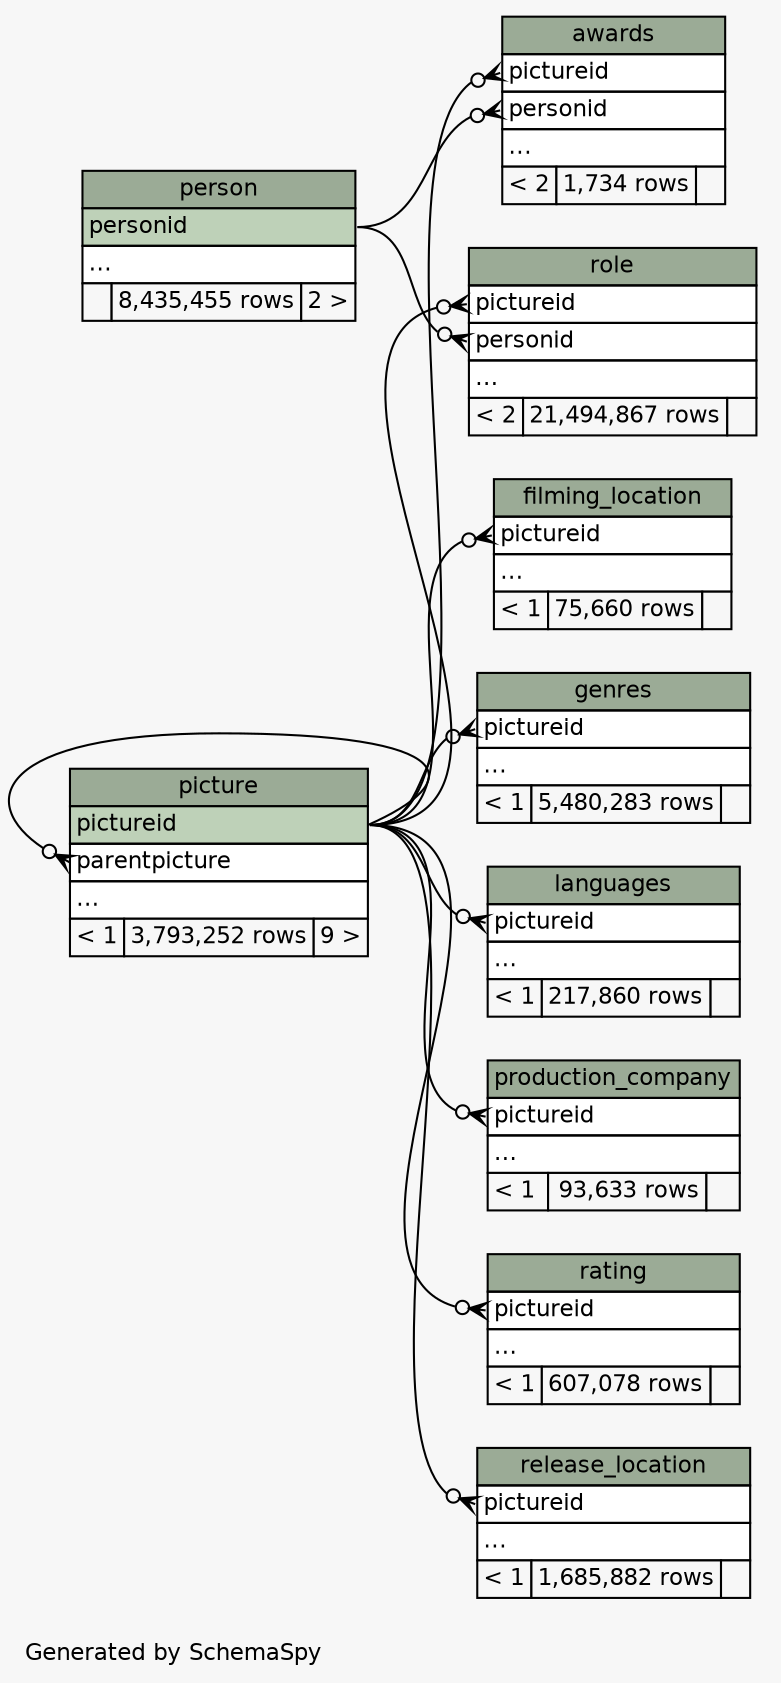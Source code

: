 // dot 2.38.0 on Linux 4.13.0-32-generic
// SchemaSpy rev 590
digraph "compactRelationshipsDiagram" {
  graph [
    rankdir="RL"
    bgcolor="#f7f7f7"
    label="\nGenerated by SchemaSpy"
    labeljust="l"
    nodesep="0.18"
    ranksep="0.46"
    fontname="Helvetica"
    fontsize="11"
  ];
  node [
    fontname="Helvetica"
    fontsize="11"
    shape="plaintext"
  ];
  edge [
    arrowsize="0.8"
  ];
  "awards" [
    label=<
    <TABLE BORDER="0" CELLBORDER="1" CELLSPACING="0" BGCOLOR="#ffffff">
      <TR><TD COLSPAN="3" BGCOLOR="#9bab96" ALIGN="CENTER">awards</TD></TR>
      <TR><TD PORT="pictureid" COLSPAN="3" ALIGN="LEFT">pictureid</TD></TR>
      <TR><TD PORT="personid" COLSPAN="3" ALIGN="LEFT">personid</TD></TR>
      <TR><TD PORT="elipses" COLSPAN="3" ALIGN="LEFT">...</TD></TR>
      <TR><TD ALIGN="LEFT" BGCOLOR="#f7f7f7">&lt; 2</TD><TD ALIGN="RIGHT" BGCOLOR="#f7f7f7">1,734 rows</TD><TD ALIGN="RIGHT" BGCOLOR="#f7f7f7">  </TD></TR>
    </TABLE>>
    URL="tables/awards.html"
    tooltip="awards"
  ];
  "filming_location" [
    label=<
    <TABLE BORDER="0" CELLBORDER="1" CELLSPACING="0" BGCOLOR="#ffffff">
      <TR><TD COLSPAN="3" BGCOLOR="#9bab96" ALIGN="CENTER">filming_location</TD></TR>
      <TR><TD PORT="pictureid" COLSPAN="3" ALIGN="LEFT">pictureid</TD></TR>
      <TR><TD PORT="elipses" COLSPAN="3" ALIGN="LEFT">...</TD></TR>
      <TR><TD ALIGN="LEFT" BGCOLOR="#f7f7f7">&lt; 1</TD><TD ALIGN="RIGHT" BGCOLOR="#f7f7f7">75,660 rows</TD><TD ALIGN="RIGHT" BGCOLOR="#f7f7f7">  </TD></TR>
    </TABLE>>
    URL="tables/filming_location.html"
    tooltip="filming_location"
  ];
  "genres" [
    label=<
    <TABLE BORDER="0" CELLBORDER="1" CELLSPACING="0" BGCOLOR="#ffffff">
      <TR><TD COLSPAN="3" BGCOLOR="#9bab96" ALIGN="CENTER">genres</TD></TR>
      <TR><TD PORT="pictureid" COLSPAN="3" ALIGN="LEFT">pictureid</TD></TR>
      <TR><TD PORT="elipses" COLSPAN="3" ALIGN="LEFT">...</TD></TR>
      <TR><TD ALIGN="LEFT" BGCOLOR="#f7f7f7">&lt; 1</TD><TD ALIGN="RIGHT" BGCOLOR="#f7f7f7">5,480,283 rows</TD><TD ALIGN="RIGHT" BGCOLOR="#f7f7f7">  </TD></TR>
    </TABLE>>
    URL="tables/genres.html"
    tooltip="genres"
  ];
  "languages" [
    label=<
    <TABLE BORDER="0" CELLBORDER="1" CELLSPACING="0" BGCOLOR="#ffffff">
      <TR><TD COLSPAN="3" BGCOLOR="#9bab96" ALIGN="CENTER">languages</TD></TR>
      <TR><TD PORT="pictureid" COLSPAN="3" ALIGN="LEFT">pictureid</TD></TR>
      <TR><TD PORT="elipses" COLSPAN="3" ALIGN="LEFT">...</TD></TR>
      <TR><TD ALIGN="LEFT" BGCOLOR="#f7f7f7">&lt; 1</TD><TD ALIGN="RIGHT" BGCOLOR="#f7f7f7">217,860 rows</TD><TD ALIGN="RIGHT" BGCOLOR="#f7f7f7">  </TD></TR>
    </TABLE>>
    URL="tables/languages.html"
    tooltip="languages"
  ];
  "person" [
    label=<
    <TABLE BORDER="0" CELLBORDER="1" CELLSPACING="0" BGCOLOR="#ffffff">
      <TR><TD COLSPAN="3" BGCOLOR="#9bab96" ALIGN="CENTER">person</TD></TR>
      <TR><TD PORT="personid" COLSPAN="3" BGCOLOR="#bed1b8" ALIGN="LEFT">personid</TD></TR>
      <TR><TD PORT="elipses" COLSPAN="3" ALIGN="LEFT">...</TD></TR>
      <TR><TD ALIGN="LEFT" BGCOLOR="#f7f7f7">  </TD><TD ALIGN="RIGHT" BGCOLOR="#f7f7f7">8,435,455 rows</TD><TD ALIGN="RIGHT" BGCOLOR="#f7f7f7">2 &gt;</TD></TR>
    </TABLE>>
    URL="tables/person.html"
    tooltip="person"
  ];
  "picture" [
    label=<
    <TABLE BORDER="0" CELLBORDER="1" CELLSPACING="0" BGCOLOR="#ffffff">
      <TR><TD COLSPAN="3" BGCOLOR="#9bab96" ALIGN="CENTER">picture</TD></TR>
      <TR><TD PORT="pictureid" COLSPAN="3" BGCOLOR="#bed1b8" ALIGN="LEFT">pictureid</TD></TR>
      <TR><TD PORT="parentpicture" COLSPAN="3" ALIGN="LEFT">parentpicture</TD></TR>
      <TR><TD PORT="elipses" COLSPAN="3" ALIGN="LEFT">...</TD></TR>
      <TR><TD ALIGN="LEFT" BGCOLOR="#f7f7f7">&lt; 1</TD><TD ALIGN="RIGHT" BGCOLOR="#f7f7f7">3,793,252 rows</TD><TD ALIGN="RIGHT" BGCOLOR="#f7f7f7">9 &gt;</TD></TR>
    </TABLE>>
    URL="tables/picture.html"
    tooltip="picture"
  ];
  "production_company" [
    label=<
    <TABLE BORDER="0" CELLBORDER="1" CELLSPACING="0" BGCOLOR="#ffffff">
      <TR><TD COLSPAN="3" BGCOLOR="#9bab96" ALIGN="CENTER">production_company</TD></TR>
      <TR><TD PORT="pictureid" COLSPAN="3" ALIGN="LEFT">pictureid</TD></TR>
      <TR><TD PORT="elipses" COLSPAN="3" ALIGN="LEFT">...</TD></TR>
      <TR><TD ALIGN="LEFT" BGCOLOR="#f7f7f7">&lt; 1</TD><TD ALIGN="RIGHT" BGCOLOR="#f7f7f7">93,633 rows</TD><TD ALIGN="RIGHT" BGCOLOR="#f7f7f7">  </TD></TR>
    </TABLE>>
    URL="tables/production_company.html"
    tooltip="production_company"
  ];
  "rating" [
    label=<
    <TABLE BORDER="0" CELLBORDER="1" CELLSPACING="0" BGCOLOR="#ffffff">
      <TR><TD COLSPAN="3" BGCOLOR="#9bab96" ALIGN="CENTER">rating</TD></TR>
      <TR><TD PORT="pictureid" COLSPAN="3" ALIGN="LEFT">pictureid</TD></TR>
      <TR><TD PORT="elipses" COLSPAN="3" ALIGN="LEFT">...</TD></TR>
      <TR><TD ALIGN="LEFT" BGCOLOR="#f7f7f7">&lt; 1</TD><TD ALIGN="RIGHT" BGCOLOR="#f7f7f7">607,078 rows</TD><TD ALIGN="RIGHT" BGCOLOR="#f7f7f7">  </TD></TR>
    </TABLE>>
    URL="tables/rating.html"
    tooltip="rating"
  ];
  "release_location" [
    label=<
    <TABLE BORDER="0" CELLBORDER="1" CELLSPACING="0" BGCOLOR="#ffffff">
      <TR><TD COLSPAN="3" BGCOLOR="#9bab96" ALIGN="CENTER">release_location</TD></TR>
      <TR><TD PORT="pictureid" COLSPAN="3" ALIGN="LEFT">pictureid</TD></TR>
      <TR><TD PORT="elipses" COLSPAN="3" ALIGN="LEFT">...</TD></TR>
      <TR><TD ALIGN="LEFT" BGCOLOR="#f7f7f7">&lt; 1</TD><TD ALIGN="RIGHT" BGCOLOR="#f7f7f7">1,685,882 rows</TD><TD ALIGN="RIGHT" BGCOLOR="#f7f7f7">  </TD></TR>
    </TABLE>>
    URL="tables/release_location.html"
    tooltip="release_location"
  ];
  "role" [
    label=<
    <TABLE BORDER="0" CELLBORDER="1" CELLSPACING="0" BGCOLOR="#ffffff">
      <TR><TD COLSPAN="3" BGCOLOR="#9bab96" ALIGN="CENTER">role</TD></TR>
      <TR><TD PORT="pictureid" COLSPAN="3" ALIGN="LEFT">pictureid</TD></TR>
      <TR><TD PORT="personid" COLSPAN="3" ALIGN="LEFT">personid</TD></TR>
      <TR><TD PORT="elipses" COLSPAN="3" ALIGN="LEFT">...</TD></TR>
      <TR><TD ALIGN="LEFT" BGCOLOR="#f7f7f7">&lt; 2</TD><TD ALIGN="RIGHT" BGCOLOR="#f7f7f7">21,494,867 rows</TD><TD ALIGN="RIGHT" BGCOLOR="#f7f7f7">  </TD></TR>
    </TABLE>>
    URL="tables/role.html"
    tooltip="role"
  ];
  "awards":"personid":w -> "person":"personid":e [arrowhead=none dir=back arrowtail=crowodot];
  "awards":"pictureid":w -> "picture":"pictureid":e [arrowhead=none dir=back arrowtail=crowodot];
  "filming_location":"pictureid":w -> "picture":"pictureid":e [arrowhead=none dir=back arrowtail=crowodot];
  "genres":"pictureid":w -> "picture":"pictureid":e [arrowhead=none dir=back arrowtail=crowodot];
  "languages":"pictureid":w -> "picture":"pictureid":e [arrowhead=none dir=back arrowtail=crowodot];
  "picture":"parentpicture":w -> "picture":"pictureid":e [arrowhead=none dir=back arrowtail=crowodot];
  "production_company":"pictureid":w -> "picture":"pictureid":e [arrowhead=none dir=back arrowtail=crowodot];
  "rating":"pictureid":w -> "picture":"pictureid":e [arrowhead=none dir=back arrowtail=crowodot];
  "release_location":"pictureid":w -> "picture":"pictureid":e [arrowhead=none dir=back arrowtail=crowodot];
  "role":"personid":w -> "person":"personid":e [arrowhead=none dir=back arrowtail=crowodot];
  "role":"pictureid":w -> "picture":"pictureid":e [arrowhead=none dir=back arrowtail=crowodot];
}
